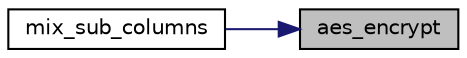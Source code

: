 digraph "aes_encrypt"
{
 // INTERACTIVE_SVG=YES
 // LATEX_PDF_SIZE
  edge [fontname="Helvetica",fontsize="10",labelfontname="Helvetica",labelfontsize="10"];
  node [fontname="Helvetica",fontsize="10",shape=record];
  rankdir="RL";
  Node1 [label="aes_encrypt",height=0.2,width=0.4,color="black", fillcolor="grey75", style="filled", fontcolor="black",tooltip=" "];
  Node1 -> Node2 [dir="back",color="midnightblue",fontsize="10",style="solid",fontname="Helvetica"];
  Node2 [label="mix_sub_columns",height=0.2,width=0.4,color="black", fillcolor="white", style="filled",URL="$dd/d34/aes_8c.html#afa9f83c53abecf3a81de7cb31ef04712",tooltip=" "];
}
